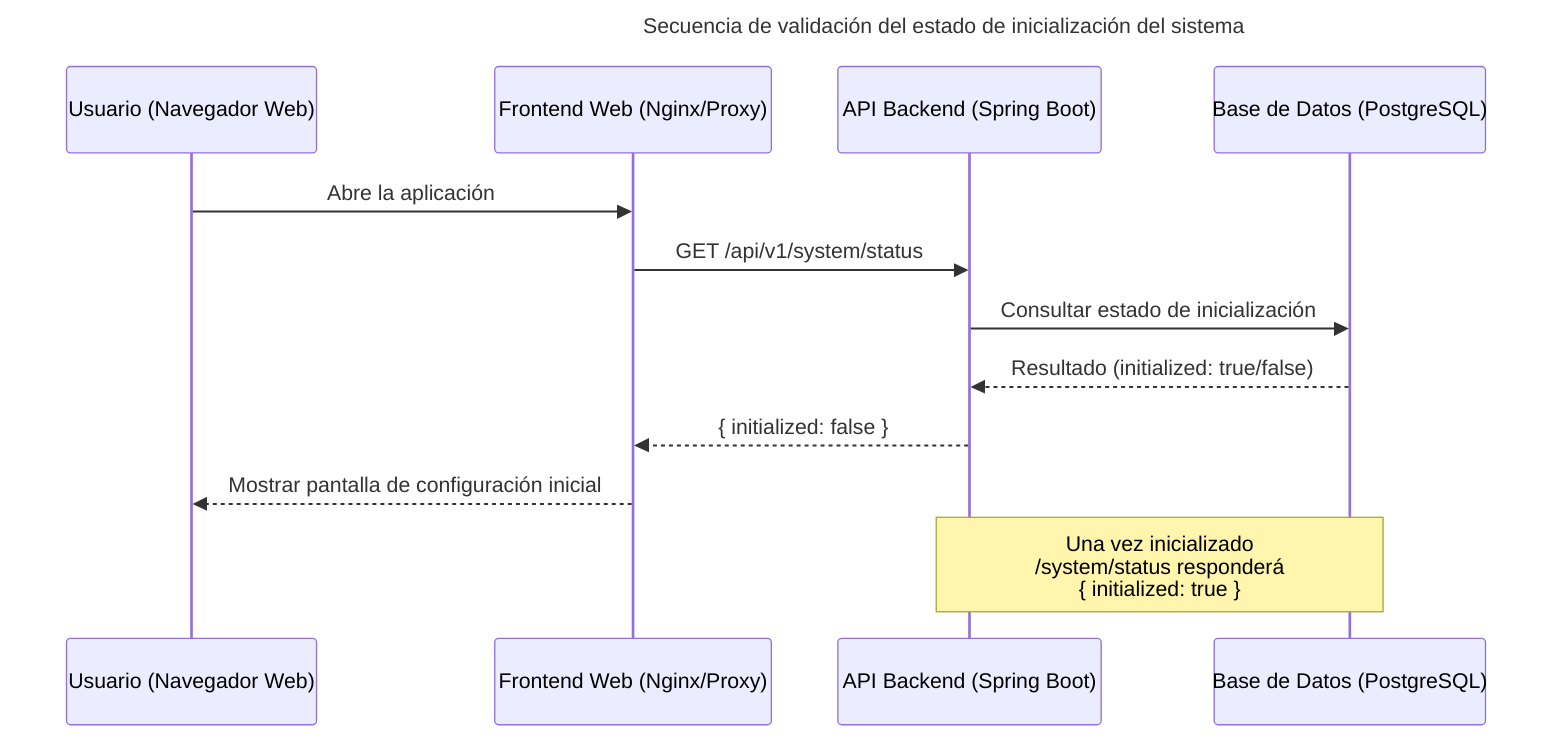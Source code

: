 ---
title: Secuencia de validación del estado de inicialización del sistema
---

sequenceDiagram
    participant Usuario as Usuario (Navegador Web)
    participant Frontend as Frontend Web (Nginx/Proxy)
    participant API as API Backend (Spring Boot)
    participant DB as Base de Datos (PostgreSQL)

    Usuario->>Frontend: Abre la aplicación
    Frontend->>API: GET /api/v1/system/status
    API->>DB: Consultar estado de inicialización
    DB-->>API: Resultado (initialized: true/false)
    API-->>Frontend: { initialized: false }
    Frontend-->>Usuario: Mostrar pantalla de configuración inicial

    Note over API,DB: Una vez inicializado<br/>/system/status responderá<br/>{ initialized: true }